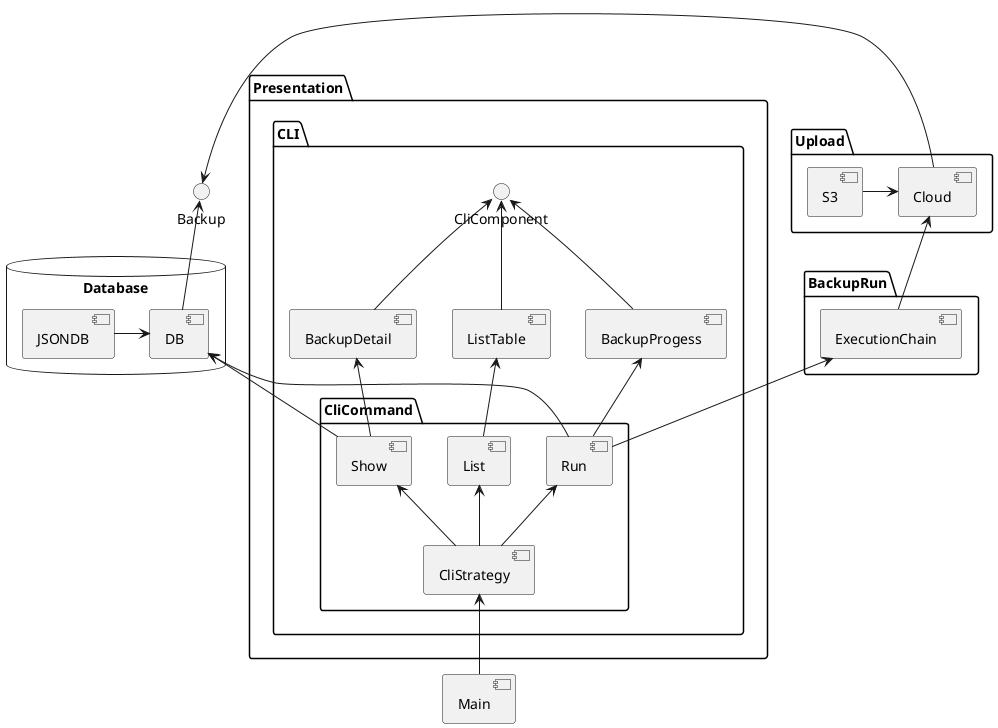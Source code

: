 @startuml
skinparam componentStype uml2

interface Backup
[Main]

package Upload {
  component S3
  component Cloud
}

database Database {
  [JSONDB]
  [DB]
}

package BackupRun {
  component ExecutionChain
}

[ExecutionChain] -up-> [Cloud]

package Presentation {
  package CLI {
    interface CliComponent
    component ListTable
    component BackupDetail
    component BackupProgess
    package CliCommand {
      component Run
      component List
      component Show
      component CliStrategy
      [Run] -up-> [ExecutionChain]
      [Run] -up-> [DB]
      [Run] -up-> [BackupProgess]
      [Show] -up-> [BackupDetail]
      [Show] -up-> [DB]
      [List] -up-> [ListTable]
      [CliStrategy] -up-> [Run]
      [CliStrategy] -up-> [List]
      [CliStrategy] -up-> [Show]
    }
    BackupProgess -up-> CliComponent
    ListTable -up-> CliComponent
    BackupDetail -up-> CliComponent
  }
}

[S3] -> [Cloud]
[JSONDB] -> [DB]
[DB] -up-> [Backup]
[Cloud] -> [Backup]

[Main] -up-> [CliStrategy]


@enduml
